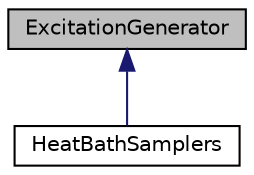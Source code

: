 digraph "ExcitationGenerator"
{
  edge [fontname="Helvetica",fontsize="10",labelfontname="Helvetica",labelfontsize="10"];
  node [fontname="Helvetica",fontsize="10",shape=record];
  Node1 [label="ExcitationGenerator",height=0.2,width=0.4,color="black", fillcolor="grey75", style="filled", fontcolor="black"];
  Node1 -> Node2 [dir="back",color="midnightblue",fontsize="10",style="solid"];
  Node2 [label="HeatBathSamplers",height=0.2,width=0.4,color="black", fillcolor="white", style="filled",URL="$classHeatBathSamplers.html"];
}
